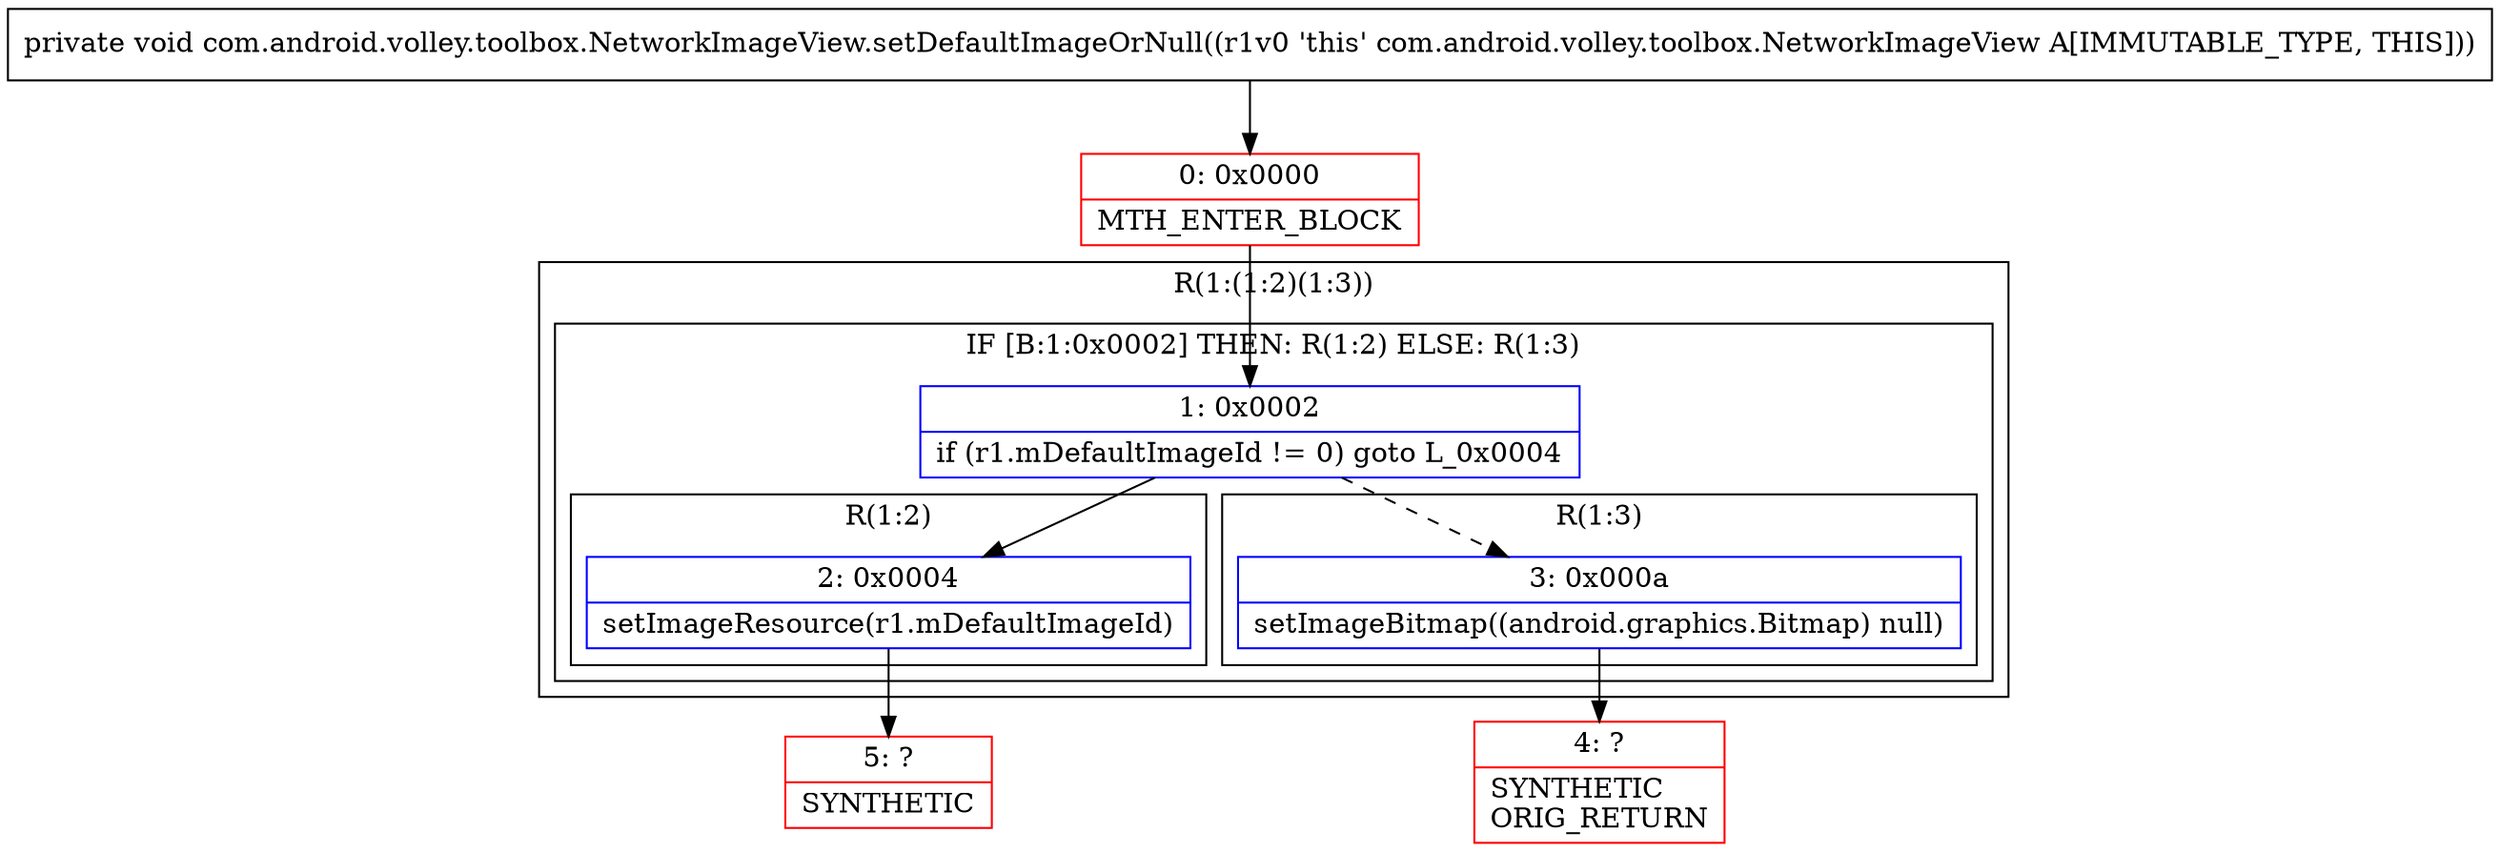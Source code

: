 digraph "CFG forcom.android.volley.toolbox.NetworkImageView.setDefaultImageOrNull()V" {
subgraph cluster_Region_1835445856 {
label = "R(1:(1:2)(1:3))";
node [shape=record,color=blue];
subgraph cluster_IfRegion_2058023266 {
label = "IF [B:1:0x0002] THEN: R(1:2) ELSE: R(1:3)";
node [shape=record,color=blue];
Node_1 [shape=record,label="{1\:\ 0x0002|if (r1.mDefaultImageId != 0) goto L_0x0004\l}"];
subgraph cluster_Region_502601963 {
label = "R(1:2)";
node [shape=record,color=blue];
Node_2 [shape=record,label="{2\:\ 0x0004|setImageResource(r1.mDefaultImageId)\l}"];
}
subgraph cluster_Region_734884490 {
label = "R(1:3)";
node [shape=record,color=blue];
Node_3 [shape=record,label="{3\:\ 0x000a|setImageBitmap((android.graphics.Bitmap) null)\l}"];
}
}
}
Node_0 [shape=record,color=red,label="{0\:\ 0x0000|MTH_ENTER_BLOCK\l}"];
Node_4 [shape=record,color=red,label="{4\:\ ?|SYNTHETIC\lORIG_RETURN\l}"];
Node_5 [shape=record,color=red,label="{5\:\ ?|SYNTHETIC\l}"];
MethodNode[shape=record,label="{private void com.android.volley.toolbox.NetworkImageView.setDefaultImageOrNull((r1v0 'this' com.android.volley.toolbox.NetworkImageView A[IMMUTABLE_TYPE, THIS])) }"];
MethodNode -> Node_0;
Node_1 -> Node_2;
Node_1 -> Node_3[style=dashed];
Node_2 -> Node_5;
Node_3 -> Node_4;
Node_0 -> Node_1;
}

